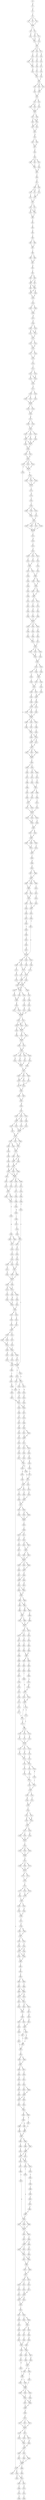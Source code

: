 strict digraph  {
	S0 -> S1 [ label = K ];
	S1 -> S2 [ label = K ];
	S2 -> S3 [ label = T ];
	S3 -> S4 [ label = S ];
	S3 -> S5 [ label = T ];
	S3 -> S6 [ label = V ];
	S4 -> S7 [ label = L ];
	S5 -> S7 [ label = L ];
	S6 -> S7 [ label = L ];
	S7 -> S8 [ label = I ];
	S7 -> S9 [ label = L ];
	S8 -> S10 [ label = K ];
	S9 -> S11 [ label = S ];
	S9 -> S12 [ label = R ];
	S10 -> S13 [ label = N ];
	S11 -> S14 [ label = R ];
	S12 -> S13 [ label = N ];
	S13 -> S15 [ label = C ];
	S14 -> S15 [ label = C ];
	S15 -> S16 [ label = D ];
	S15 -> S17 [ label = V ];
	S15 -> S18 [ label = F ];
	S16 -> S19 [ label = S ];
	S17 -> S20 [ label = D ];
	S18 -> S21 [ label = N ];
	S19 -> S22 [ label = K ];
	S19 -> S23 [ label = E ];
	S20 -> S24 [ label = R ];
	S21 -> S25 [ label = N ];
	S22 -> S26 [ label = S ];
	S23 -> S26 [ label = S ];
	S24 -> S27 [ label = G ];
	S25 -> S28 [ label = N ];
	S26 -> S29 [ label = Q ];
	S27 -> S30 [ label = K ];
	S28 -> S31 [ label = V ];
	S29 -> S32 [ label = K ];
	S30 -> S33 [ label = H ];
	S31 -> S32 [ label = K ];
	S32 -> S34 [ label = Y ];
	S33 -> S34 [ label = Y ];
	S34 -> S35 [ label = N ];
	S34 -> S36 [ label = R ];
	S34 -> S37 [ label = H ];
	S35 -> S38 [ label = C ];
	S36 -> S39 [ label = V ];
	S37 -> S39 [ label = V ];
	S38 -> S40 [ label = L ];
	S39 -> S40 [ label = L ];
	S40 -> S41 [ label = V ];
	S40 -> S42 [ label = T ];
	S41 -> S43 [ label = M ];
	S41 -> S44 [ label = G ];
	S42 -> S45 [ label = S ];
	S43 -> S46 [ label = V ];
	S44 -> S46 [ label = V ];
	S45 -> S46 [ label = V ];
	S46 -> S47 [ label = L ];
	S46 -> S48 [ label = V ];
	S47 -> S49 [ label = S ];
	S47 -> S50 [ label = H ];
	S48 -> S50 [ label = H ];
	S49 -> S51 [ label = P ];
	S50 -> S51 [ label = P ];
	S50 -> S52 [ label = L ];
	S51 -> S53 [ label = C ];
	S52 -> S53 [ label = C ];
	S53 -> S54 [ label = H ];
	S54 -> S55 [ label = V ];
	S54 -> S56 [ label = L ];
	S55 -> S57 [ label = K ];
	S56 -> S57 [ label = K ];
	S57 -> S58 [ label = E ];
	S58 -> S59 [ label = I ];
	S59 -> S60 [ label = N ];
	S59 -> S61 [ label = K ];
	S59 -> S62 [ label = Q ];
	S60 -> S63 [ label = I ];
	S61 -> S64 [ label = V ];
	S62 -> S63 [ label = I ];
	S63 -> S65 [ label = K ];
	S64 -> S65 [ label = K ];
	S65 -> S66 [ label = S ];
	S66 -> S67 [ label = G ];
	S67 -> S68 [ label = P ];
	S67 -> S69 [ label = F ];
	S68 -> S70 [ label = N ];
	S68 -> S71 [ label = M ];
	S69 -> S72 [ label = S ];
	S70 -> S73 [ label = S ];
	S71 -> S74 [ label = A ];
	S72 -> S74 [ label = A ];
	S73 -> S75 [ label = G ];
	S74 -> S75 [ label = G ];
	S75 -> S76 [ label = S ];
	S75 -> S77 [ label = A ];
	S76 -> S78 [ label = K ];
	S76 -> S79 [ label = M ];
	S77 -> S78 [ label = K ];
	S78 -> S80 [ label = V ];
	S79 -> S80 [ label = V ];
	S80 -> S81 [ label = P ];
	S81 -> S82 [ label = L ];
	S82 -> S83 [ label = A ];
	S83 -> S84 [ label = T ];
	S84 -> S85 [ label = V ];
	S84 -> S86 [ label = I ];
	S85 -> S87 [ label = V ];
	S86 -> S87 [ label = V ];
	S87 -> S88 [ label = V ];
	S88 -> S89 [ label = I ];
	S88 -> S90 [ label = T ];
	S89 -> S91 [ label = D ];
	S90 -> S91 [ label = D ];
	S91 -> S92 [ label = Q ];
	S92 -> S93 [ label = S ];
	S93 -> S94 [ label = E ];
	S93 -> S95 [ label = G ];
	S94 -> S96 [ label = I ];
	S95 -> S97 [ label = A ];
	S95 -> S96 [ label = I ];
	S96 -> S98 [ label = K ];
	S96 -> S99 [ label = E ];
	S97 -> S98 [ label = K ];
	S98 -> S100 [ label = K ];
	S98 -> S101 [ label = M ];
	S99 -> S101 [ label = M ];
	S100 -> S102 [ label = K ];
	S101 -> S102 [ label = K ];
	S102 -> S103 [ label = V ];
	S103 -> S104 [ label = F ];
	S103 -> S105 [ label = V ];
	S104 -> S106 [ label = L ];
	S105 -> S106 [ label = L ];
	S106 -> S107 [ label = W ];
	S107 -> S108 [ label = R ];
	S108 -> S109 [ label = T ];
	S108 -> S110 [ label = A ];
	S109 -> S111 [ label = A ];
	S109 -> S112 [ label = K ];
	S110 -> S111 [ label = A ];
	S111 -> S113 [ label = A ];
	S112 -> S113 [ label = A ];
	S113 -> S114 [ label = L ];
	S113 -> S115 [ label = F ];
	S114 -> S116 [ label = W ];
	S115 -> S116 [ label = W ];
	S116 -> S117 [ label = A ];
	S116 -> S118 [ label = S ];
	S117 -> S119 [ label = L ];
	S118 -> S119 [ label = L ];
	S119 -> S120 [ label = T ];
	S120 -> S121 [ label = V ];
	S121 -> S122 [ label = F ];
	S121 -> S123 [ label = Y ];
	S122 -> S124 [ label = L ];
	S122 -> S125 [ label = P ];
	S123 -> S125 [ label = P ];
	S124 -> S126 [ label = G ];
	S125 -> S126 [ label = G ];
	S126 -> S127 [ label = D ];
	S127 -> S128 [ label = I ];
	S127 -> S129 [ label = L ];
	S128 -> S130 [ label = I ];
	S128 -> S131 [ label = V ];
	S129 -> S132 [ label = L ];
	S130 -> S133 [ label = L ];
	S131 -> S133 [ label = L ];
	S132 -> S133 [ label = L ];
	S133 -> S134 [ label = L ];
	S133 -> S135 [ label = I ];
	S134 -> S136 [ label = T ];
	S135 -> S136 [ label = T ];
	S136 -> S137 [ label = D ];
	S137 -> S138 [ label = V ];
	S137 -> S139 [ label = L ];
	S138 -> S140 [ label = T ];
	S139 -> S140 [ label = T ];
	S140 -> S141 [ label = V ];
	S140 -> S142 [ label = L ];
	S140 -> S143 [ label = I ];
	S141 -> S144 [ label = Y ];
	S141 -> S145 [ label = S ];
	S142 -> S144 [ label = Y ];
	S143 -> S146 [ label = H ];
	S144 -> S147 [ label = E ];
	S144 -> S148 [ label = K ];
	S145 -> S147 [ label = E ];
	S146 -> S147 [ label = E ];
	S147 -> S149 [ label = D ];
	S148 -> S149 [ label = D ];
	S149 -> S150 [ label = H ];
	S149 -> S151 [ label = R ];
	S150 -> S152 [ label = W ];
	S151 -> S152 [ label = W ];
	S152 -> S153 [ label = R ];
	S152 -> S154 [ label = V ];
	S152 -> S155 [ label = Q ];
	S153 -> S156 [ label = S ];
	S153 -> S157 [ label = G ];
	S154 -> S157 [ label = G ];
	S155 -> S157 [ label = G ];
	S156 -> S158 [ label = E ];
	S157 -> S159 [ label = E ];
	S158 -> S160 [ label = A ];
	S158 -> S161 [ label = V ];
	S158 -> S162 [ label = T ];
	S159 -> S163 [ label = T ];
	S159 -> S164 [ label = L ];
	S159 -> S165 [ label = E ];
	S160 -> S166 [ label = E ];
	S160 -> S167 [ label = V ];
	S161 -> S168 [ label = Q ];
	S162 -> S169 [ label = L ];
	S163 -> S170 [ label = V ];
	S164 -> S170 [ label = V ];
	S165 -> S170 [ label = V ];
	S166 -> S171 [ label = S ];
	S167 -> S172 [ label = Y ];
	S168 -> S173 [ label = G ];
	S169 -> S172 [ label = Y ];
	S170 -> S174 [ label = L ];
	S171 -> S175 [ label = R ];
	S172 -> S176 [ label = S ];
	S172 -> S177 [ label = T ];
	S173 -> S176 [ label = S ];
	S174 -> S178 [ label = Q ];
	S175 -> S179 [ label = C ];
	S176 -> S180 [ label = Y ];
	S176 -> S181 [ label = T ];
	S177 -> S180 [ label = Y ];
	S178 -> S182 [ label = S ];
	S179 -> S183 [ label = R ];
	S180 -> S183 [ label = R ];
	S180 -> S184 [ label = K ];
	S181 -> S183 [ label = R ];
	S182 -> S185 [ label = T ];
	S183 -> S186 [ label = S ];
	S183 -> S187 [ label = G ];
	S183 -> S188 [ label = R ];
	S184 -> S188 [ label = R ];
	S185 -> S189 [ label = F ];
	S185 -> S190 [ label = Y ];
	S185 -> S191 [ label = A ];
	S186 -> S192 [ label = A ];
	S187 -> S193 [ label = Q ];
	S188 -> S194 [ label = G ];
	S188 -> S195 [ label = E ];
	S189 -> S196 [ label = T ];
	S190 -> S196 [ label = T ];
	S191 -> S197 [ label = A ];
	S192 -> S198 [ label = V ];
	S193 -> S199 [ label = K ];
	S194 -> S200 [ label = A ];
	S195 -> S199 [ label = K ];
	S196 -> S201 [ label = S ];
	S197 -> S201 [ label = S ];
	S198 -> S202 [ label = E ];
	S199 -> S203 [ label = Q ];
	S200 -> S204 [ label = V ];
	S201 -> S205 [ label = Q ];
	S201 -> S206 [ label = T ];
	S201 -> S207 [ label = R ];
	S201 -> S208 [ label = H ];
	S202 -> S209 [ label = L ];
	S203 -> S210 [ label = S ];
	S203 -> S211 [ label = Q ];
	S204 -> S212 [ label = K ];
	S205 -> S213 [ label = L ];
	S206 -> S213 [ label = L ];
	S207 -> S213 [ label = L ];
	S208 -> S213 [ label = L ];
	S209 -> S214 [ label = K ];
	S210 -> S214 [ label = K ];
	S211 -> S214 [ label = K ];
	S212 -> S214 [ label = K ];
	S213 -> S215 [ label = L ];
	S214 -> S216 [ label = A ];
	S214 -> S217 [ label = V ];
	S215 -> S218 [ label = N ];
	S216 -> S219 [ label = S ];
	S216 -> S220 [ label = V ];
	S217 -> S221 [ label = L ];
	S217 -> S220 [ label = V ];
	S218 -> S222 [ label = L ];
	S219 -> S223 [ label = L ];
	S220 -> S223 [ label = L ];
	S220 -> S224 [ label = V ];
	S221 -> S223 [ label = L ];
	S222 -> S225 [ label = G ];
	S223 -> S226 [ label = R ];
	S223 -> S227 [ label = T ];
	S224 -> S228 [ label = A ];
	S225 -> S229 [ label = S ];
	S225 -> S230 [ label = Q ];
	S225 -> S231 [ label = P ];
	S226 -> S232 [ label = V ];
	S227 -> S232 [ label = V ];
	S228 -> S232 [ label = V ];
	S229 -> S233 [ label = Y ];
	S230 -> S234 [ label = A ];
	S231 -> S235 [ label = C ];
	S232 -> S236 [ label = E ];
	S232 -> S237 [ label = K ];
	S233 -> S238 [ label = S ];
	S234 -> S238 [ label = S ];
	S235 -> S239 [ label = T ];
	S236 -> S240 [ label = Q ];
	S237 -> S240 [ label = Q ];
	S238 -> S241 [ label = S ];
	S238 -> S242 [ label = P ];
	S239 -> S243 [ label = T ];
	S240 -> S244 [ label = P ];
	S240 -> S245 [ label = A ];
	S240 -> S246 [ label = G ];
	S240 -> S247 [ label = V ];
	S241 -> S248 [ label = V ];
	S242 -> S249 [ label = S ];
	S243 -> S248 [ label = V ];
	S244 -> S250 [ label = R ];
	S245 -> S251 [ label = Q ];
	S246 -> S252 [ label = D ];
	S247 -> S253 [ label = K ];
	S248 -> S254 [ label = Q ];
	S248 -> S255 [ label = H ];
	S249 -> S256 [ label = L ];
	S250 -> S257 [ label = G ];
	S251 -> S257 [ label = G ];
	S252 -> S258 [ label = D ];
	S253 -> S257 [ label = G ];
	S254 -> S259 [ label = P ];
	S255 -> S259 [ label = P ];
	S256 -> S260 [ label = Q ];
	S257 -> S261 [ label = Q ];
	S258 -> S261 [ label = Q ];
	S259 -> S262 [ label = E ];
	S259 -> S263 [ label = Q ];
	S260 -> S264 [ label = P ];
	S261 -> S265 [ label = R ];
	S261 -> S266 [ label = H ];
	S261 -> S267 [ label = Q ];
	S262 -> S268 [ label = E ];
	S263 -> S268 [ label = E ];
	S264 -> S269 [ label = T ];
	S265 -> S270 [ label = G ];
	S266 -> S271 [ label = Y ];
	S267 -> S270 [ label = G ];
	S267 -> S272 [ label = A ];
	S268 -> S273 [ label = Y ];
	S268 -> S274 [ label = C ];
	S269 -> S276 [ label = V ];
	S270 -> S277 [ label = V ];
	S271 -> S277 [ label = V ];
	S272 -> S278 [ label = T ];
	S273 -> S279 [ label = S ];
	S274 -> S280 [ label = F ];
	S276 -> S281 [ label = P ];
	S277 -> S282 [ label = L ];
	S278 -> S282 [ label = L ];
	S279 -> S283 [ label = S ];
	S280 -> S284 [ label = N ];
	S281 -> S285 [ label = E ];
	S282 -> S286 [ label = V ];
	S282 -> S287 [ label = I ];
	S283 -> S288 [ label = I ];
	S284 -> S289 [ label = L ];
	S285 -> S290 [ label = S ];
	S286 -> S291 [ label = L ];
	S287 -> S291 [ label = L ];
	S288 -> S292 [ label = V ];
	S289 -> S292 [ label = V ];
	S290 -> S292 [ label = V ];
	S291 -> S293 [ label = W ];
	S292 -> S294 [ label = S ];
	S292 -> S295 [ label = E ];
	S292 -> S296 [ label = D ];
	S293 -> S297 [ label = G ];
	S294 -> S298 [ label = D ];
	S295 -> S299 [ label = G ];
	S296 -> S300 [ label = V ];
	S297 -> S301 [ label = A ];
	S297 -> S302 [ label = C ];
	S297 -> S303 [ label = S ];
	S298 -> S304 [ label = V ];
	S299 -> S305 [ label = G ];
	S300 -> S306 [ label = A ];
	S301 -> S307 [ label = A ];
	S301 -> S308 [ label = K ];
	S302 -> S309 [ label = G ];
	S303 -> S307 [ label = A ];
	S304 -> S310 [ label = V ];
	S305 -> S311 [ label = I ];
	S306 -> S310 [ label = V ];
	S307 -> S312 [ label = L ];
	S307 -> S313 [ label = I ];
	S308 -> S314 [ label = T ];
	S309 -> S315 [ label = A ];
	S310 -> S316 [ label = L ];
	S311 -> S316 [ label = L ];
	S312 -> S317 [ label = H ];
	S313 -> S318 [ label = A ];
	S314 -> S318 [ label = A ];
	S315 -> S318 [ label = A ];
	S316 -> S319 [ label = Q ];
	S316 -> S320 [ label = E ];
	S316 -> S321 [ label = L ];
	S317 -> S322 [ label = W ];
	S318 -> S322 [ label = W ];
	S319 -> S323 [ label = D ];
	S320 -> S324 [ label = E ];
	S321 -> S323 [ label = D ];
	S322 -> S325 [ label = L ];
	S322 -> S326 [ label = Y ];
	S322 -> S327 [ label = H ];
	S323 -> S328 [ label = L ];
	S324 -> S328 [ label = L ];
	S325 -> S329 [ label = S ];
	S325 -> S330 [ label = Q ];
	S326 -> S331 [ label = P ];
	S327 -> S331 [ label = P ];
	S328 -> S332 [ label = L ];
	S328 -> S333 [ label = H ];
	S329 -> S334 [ label = R ];
	S330 -> S335 [ label = Q ];
	S331 -> S335 [ label = Q ];
	S332 -> S336 [ label = A ];
	S332 -> S337 [ label = L ];
	S333 -> S338 [ label = S ];
	S334 -> S339 [ label = F ];
	S335 -> S340 [ label = L ];
	S335 -> S341 [ label = I ];
	S336 -> S342 [ label = H ];
	S337 -> S343 [ label = F ];
	S338 -> S342 [ label = H ];
	S339 -> S344 [ label = T ];
	S340 -> S345 [ label = Q ];
	S341 -> S346 [ label = N ];
	S341 -> S345 [ label = Q ];
	S342 -> S347 [ label = V ];
	S342 -> S348 [ label = L ];
	S343 -> S349 [ label = I ];
	S344 -> S350 [ label = Q ];
	S345 -> S351 [ label = R ];
	S346 -> S351 [ label = R ];
	S347 -> S352 [ label = S ];
	S348 -> S353 [ label = R ];
	S349 -> S352 [ label = S ];
	S350 -> S354 [ label = N ];
	S351 -> S355 [ label = K ];
	S351 -> S354 [ label = N ];
	S351 -> S356 [ label = R ];
	S352 -> S357 [ label = S ];
	S352 -> S358 [ label = H ];
	S353 -> S359 [ label = E ];
	S354 -> S360 [ label = K ];
	S354 -> S361 [ label = R ];
	S355 -> S360 [ label = K ];
	S356 -> S360 [ label = K ];
	S357 -> S362 [ label = K ];
	S358 -> S363 [ label = E ];
	S359 -> S362 [ label = K ];
	S360 -> S364 [ label = A ];
	S360 -> S365 [ label = D ];
	S360 -> S366 [ label = S ];
	S361 -> S367 [ label = G ];
	S362 -> S368 [ label = H ];
	S363 -> S369 [ label = R ];
	S364 -> S370 [ label = V ];
	S365 -> S371 [ label = F ];
	S366 -> S372 [ label = K ];
	S367 -> S373 [ label = A ];
	S368 -> S374 [ label = S ];
	S368 -> S375 [ label = P ];
	S369 -> S374 [ label = S ];
	S370 -> S376 [ label = V ];
	S371 -> S377 [ label = L ];
	S372 -> S378 [ label = Y ];
	S373 -> S376 [ label = V ];
	S374 -> S379 [ label = Y ];
	S374 -> S380 [ label = D ];
	S375 -> S381 [ label = S ];
	S376 -> S382 [ label = W ];
	S376 -> S383 [ label = L ];
	S377 -> S384 [ label = Y ];
	S378 -> S385 [ label = N ];
	S379 -> S386 [ label = L ];
	S380 -> S386 [ label = L ];
	S381 -> S386 [ label = L ];
	S382 -> S387 [ label = D ];
	S383 -> S387 [ label = D ];
	S384 -> S388 [ label = I ];
	S385 -> S389 [ label = S ];
	S386 -> S390 [ label = R ];
	S386 -> S391 [ label = L ];
	S386 -> S392 [ label = T ];
	S387 -> S393 [ label = F ];
	S388 -> S394 [ label = G ];
	S389 -> S395 [ label = F ];
	S390 -> S396 [ label = D ];
	S391 -> S397 [ label = F ];
	S392 -> S398 [ label = T ];
	S393 -> S399 [ label = R ];
	S394 -> S400 [ label = H ];
	S395 -> S401 [ label = F ];
	S396 -> S402 [ label = L ];
	S397 -> S402 [ label = L ];
	S398 -> S403 [ label = I ];
	S399 -> S404 [ label = N ];
	S399 -> S405 [ label = V ];
	S400 -> S406 [ label = L ];
	S401 -> S407 [ label = P ];
	S401 -> S408 [ label = L ];
	S402 -> S409 [ label = R ];
	S402 -> S410 [ label = P ];
	S403 -> S410 [ label = P ];
	S404 -> S411 [ label = L ];
	S405 -> S411 [ label = L ];
	S406 -> S412 [ label = F ];
	S407 -> S413 [ label = R ];
	S408 -> S414 [ label = D ];
	S408 -> S415 [ label = F ];
	S409 -> S416 [ label = L ];
	S410 -> S416 [ label = L ];
	S410 -> S417 [ label = P ];
	S411 -> S418 [ label = L ];
	S412 -> S419 [ label = Y ];
	S413 -> S420 [ label = I ];
	S414 -> S421 [ label = P ];
	S415 -> S421 [ label = P ];
	S415 -> S422 [ label = A ];
	S416 -> S423 [ label = R ];
	S417 -> S423 [ label = R ];
	S418 -> S424 [ label = V ];
	S419 -> S425 [ label = V ];
	S420 -> S426 [ label = K ];
	S421 -> S427 [ label = R ];
	S421 -> S428 [ label = S ];
	S422 -> S429 [ label = I ];
	S423 -> S430 [ label = P ];
	S423 -> S431 [ label = V ];
	S423 -> S432 [ label = H ];
	S424 -> S433 [ label = R ];
	S425 -> S401 [ label = F ];
	S426 -> S434 [ label = N ];
	S427 -> S435 [ label = H ];
	S428 -> S436 [ label = D ];
	S429 -> S437 [ label = L ];
	S430 -> S438 [ label = P ];
	S431 -> S438 [ label = P ];
	S432 -> S438 [ label = P ];
	S433 -> S439 [ label = D ];
	S433 -> S440 [ label = S ];
	S434 -> S441 [ label = N ];
	S435 -> S442 [ label = P ];
	S436 -> S443 [ label = K ];
	S437 -> S444 [ label = D ];
	S437 -> S445 [ label = G ];
	S438 -> S446 [ label = Q ];
	S439 -> S447 [ label = G ];
	S440 -> S441 [ label = N ];
	S441 -> S448 [ label = A ];
	S441 -> S449 [ label = T ];
	S442 -> S450 [ label = K ];
	S443 -> S451 [ label = R ];
	S444 -> S452 [ label = L ];
	S444 -> S453 [ label = F ];
	S446 -> S454 [ label = E ];
	S446 -> S455 [ label = S ];
	S447 -> S456 [ label = P ];
	S448 -> S457 [ label = T ];
	S449 -> S457 [ label = T ];
	S450 -> S458 [ label = A ];
	S451 -> S459 [ label = I ];
	S451 -> S458 [ label = A ];
	S452 -> S460 [ label = R ];
	S452 -> S461 [ label = C ];
	S454 -> S462 [ label = V ];
	S455 -> S463 [ label = P ];
	S455 -> S464 [ label = L ];
	S456 -> S457 [ label = T ];
	S457 -> S465 [ label = S ];
	S457 -> S466 [ label = L ];
	S458 -> S467 [ label = L ];
	S459 -> S468 [ label = I ];
	S460 -> S469 [ label = C ];
	S461 -> S470 [ label = P ];
	S462 -> S471 [ label = S ];
	S463 -> S472 [ label = R ];
	S464 -> S473 [ label = G ];
	S465 -> S474 [ label = D ];
	S465 -> S475 [ label = G ];
	S466 -> S475 [ label = G ];
	S467 -> S476 [ label = E ];
	S468 -> S477 [ label = T ];
	S469 -> S478 [ label = S ];
	S470 -> S479 [ label = L ];
	S471 -> S480 [ label = S ];
	S472 -> S481 [ label = T ];
	S473 -> S482 [ label = G ];
	S474 -> S483 [ label = L ];
	S475 -> S484 [ label = N ];
	S475 -> S485 [ label = A ];
	S476 -> S486 [ label = F ];
	S477 -> S487 [ label = E ];
	S478 -> S488 [ label = S ];
	S479 -> S489 [ label = L ];
	S480 -> S490 [ label = V ];
	S481 -> S491 [ label = I ];
	S482 -> S491 [ label = I ];
	S483 -> S492 [ label = P ];
	S484 -> S493 [ label = L ];
	S485 -> S494 [ label = M ];
	S486 -> S495 [ label = H ];
	S487 -> S496 [ label = R ];
	S490 -> S497 [ label = E ];
	S491 -> S498 [ label = L ];
	S491 -> S499 [ label = Q ];
	S492 -> S500 [ label = E ];
	S493 -> S501 [ label = L ];
	S494 -> S500 [ label = E ];
	S495 -> S502 [ label = L ];
	S495 -> S503 [ label = R ];
	S496 -> S504 [ label = A ];
	S497 -> S505 [ label = F ];
	S498 -> S506 [ label = Y ];
	S499 -> S507 [ label = H ];
	S500 -> S508 [ label = L ];
	S501 -> S508 [ label = L ];
	S502 -> S509 [ label = Q ];
	S503 -> S509 [ label = Q ];
	S504 -> S510 [ label = R ];
	S505 -> S511 [ label = V ];
	S506 -> S512 [ label = T ];
	S507 -> S511 [ label = V ];
	S508 -> S513 [ label = H ];
	S508 -> S514 [ label = F ];
	S509 -> S515 [ label = A ];
	S510 -> S516 [ label = V ];
	S511 -> S517 [ label = A ];
	S511 -> S518 [ label = R ];
	S512 -> S519 [ label = C ];
	S513 -> S520 [ label = S ];
	S514 -> S521 [ label = F ];
	S515 -> S522 [ label = P ];
	S515 -> S523 [ label = H ];
	S516 -> S524 [ label = Q ];
	S517 -> S525 [ label = L ];
	S518 -> S525 [ label = L ];
	S519 -> S525 [ label = L ];
	S520 -> S526 [ label = T ];
	S521 -> S527 [ label = Q ];
	S522 -> S528 [ label = V ];
	S523 -> S529 [ label = P ];
	S524 -> S530 [ label = E ];
	S525 -> S531 [ label = E ];
	S525 -> S532 [ label = S ];
	S525 -> S533 [ label = D ];
	S526 -> S534 [ label = P ];
	S527 -> S534 [ label = P ];
	S528 -> S535 [ label = Q ];
	S529 -> S536 [ label = G ];
	S530 -> S537 [ label = S ];
	S531 -> S538 [ label = Q ];
	S532 -> S539 [ label = A ];
	S533 -> S538 [ label = Q ];
	S534 -> S540 [ label = W ];
	S534 -> S541 [ label = F ];
	S535 -> S542 [ label = S ];
	S536 -> S543 [ label = Q ];
	S537 -> S542 [ label = S ];
	S538 -> S544 [ label = L ];
	S539 -> S544 [ label = L ];
	S540 -> S545 [ label = S ];
	S540 -> S546 [ label = G ];
	S541 -> S547 [ label = I ];
	S542 -> S548 [ label = G ];
	S542 -> S549 [ label = P ];
	S543 -> S550 [ label = A ];
	S544 -> S551 [ label = Q ];
	S544 -> S552 [ label = R ];
	S545 -> S553 [ label = S ];
	S546 -> S553 [ label = S ];
	S547 -> S554 [ label = A ];
	S548 -> S555 [ label = A ];
	S549 -> S556 [ label = E ];
	S550 -> S557 [ label = L ];
	S551 -> S558 [ label = P ];
	S552 -> S558 [ label = P ];
	S553 -> S559 [ label = V ];
	S553 -> S560 [ label = C ];
	S554 -> S560 [ label = C ];
	S555 -> S561 [ label = S ];
	S555 -> S562 [ label = I ];
	S556 -> S563 [ label = F ];
	S557 -> S555 [ label = A ];
	S558 -> S564 [ label = G ];
	S558 -> S565 [ label = D ];
	S558 -> S566 [ label = N ];
	S559 -> S567 [ label = Q ];
	S560 -> S568 [ label = L ];
	S560 -> S569 [ label = E ];
	S561 -> S570 [ label = V ];
	S562 -> S571 [ label = R ];
	S562 -> S572 [ label = L ];
	S563 -> S562 [ label = I ];
	S564 -> S573 [ label = V ];
	S565 -> S574 [ label = T ];
	S566 -> S573 [ label = V ];
	S567 -> S575 [ label = A ];
	S568 -> S576 [ label = C ];
	S569 -> S577 [ label = P ];
	S570 -> S578 [ label = E ];
	S571 -> S579 [ label = Y ];
	S572 -> S580 [ label = K ];
	S573 -> S581 [ label = L ];
	S574 -> S581 [ label = L ];
	S575 -> S408 [ label = L ];
	S576 -> S582 [ label = V ];
	S577 -> S408 [ label = L ];
	S578 -> S583 [ label = L ];
	S579 -> S584 [ label = V ];
	S580 -> S583 [ label = L ];
	S581 -> S585 [ label = V ];
	S582 -> S586 [ label = L ];
	S583 -> S587 [ label = D ];
	S584 -> S587 [ label = D ];
	S585 -> S588 [ label = H ];
	S586 -> S589 [ label = S ];
	S587 -> S590 [ label = L ];
	S587 -> S591 [ label = H ];
	S588 -> S592 [ label = A ];
	S589 -> S593 [ label = K ];
	S590 -> S594 [ label = D ];
	S590 -> S595 [ label = H ];
	S591 -> S596 [ label = Y ];
	S592 -> S597 [ label = L ];
	S592 -> S598 [ label = F ];
	S593 -> S599 [ label = D ];
	S594 -> S600 [ label = T ];
	S595 -> S600 [ label = T ];
	S596 -> S600 [ label = T ];
	S597 -> S601 [ label = L ];
	S598 -> S601 [ label = L ];
	S599 -> S602 [ label = K ];
	S600 -> S603 [ label = L ];
	S601 -> S604 [ label = R ];
	S601 -> S605 [ label = Q ];
	S601 -> S606 [ label = K ];
	S602 -> S607 [ label = I ];
	S603 -> S608 [ label = L ];
	S604 -> S609 [ label = V ];
	S605 -> S609 [ label = V ];
	S606 -> S610 [ label = I ];
	S607 -> S451 [ label = R ];
	S608 -> S611 [ label = S ];
	S608 -> S612 [ label = E ];
	S609 -> S613 [ label = V ];
	S609 -> S614 [ label = T ];
	S610 -> S615 [ label = I ];
	S611 -> S616 [ label = Q ];
	S612 -> S617 [ label = F ];
	S613 -> S618 [ label = D ];
	S614 -> S618 [ label = D ];
	S615 -> S619 [ label = S ];
	S616 -> S620 [ label = Q ];
	S616 -> S621 [ label = K ];
	S617 -> S622 [ label = I ];
	S618 -> S623 [ label = V ];
	S618 -> S624 [ label = T ];
	S619 -> S625 [ label = I ];
	S620 -> S626 [ label = Y ];
	S621 -> S626 [ label = Y ];
	S622 -> S627 [ label = K ];
	S623 -> S628 [ label = T ];
	S624 -> S629 [ label = S ];
	S625 -> S628 [ label = T ];
	S626 -> S630 [ label = S ];
	S626 -> S631 [ label = T ];
	S627 -> S632 [ label = L ];
	S628 -> S633 [ label = V ];
	S629 -> S634 [ label = L ];
	S630 -> S635 [ label = G ];
	S631 -> S635 [ label = G ];
	S632 -> S635 [ label = G ];
	S633 -> S636 [ label = L ];
	S634 -> S637 [ label = I ];
	S635 -> S638 [ label = A ];
	S635 -> S639 [ label = V ];
	S635 -> S640 [ label = D ];
	S636 -> S641 [ label = T ];
	S637 -> S642 [ label = R ];
	S638 -> S643 [ label = V ];
	S639 -> S644 [ label = I ];
	S640 -> S643 [ label = V ];
	S641 -> S158 [ label = E ];
	S642 -> S645 [ label = V ];
	S643 -> S646 [ label = E ];
	S644 -> S647 [ label = L ];
	S645 -> S648 [ label = C ];
	S646 -> S649 [ label = L ];
	S646 -> S650 [ label = V ];
	S647 -> S650 [ label = V ];
	S648 -> S651 [ label = T ];
	S649 -> S652 [ label = R ];
	S650 -> S653 [ label = K ];
	S651 -> S654 [ label = S ];
	S652 -> S655 [ label = V ];
	S653 -> S655 [ label = V ];
	S653 -> S656 [ label = C ];
	S654 -> S657 [ label = A ];
	S655 -> S658 [ label = Q ];
	S656 -> S658 [ label = Q ];
	S657 -> S158 [ label = E ];
	S658 -> S659 [ label = V ];
	S658 -> S660 [ label = I ];
	S659 -> S661 [ label = L ];
	S660 -> S661 [ label = L ];
	S660 -> S662 [ label = A ];
	S661 -> S663 [ label = A ];
	S661 -> S664 [ label = E ];
	S662 -> S665 [ label = G ];
	S663 -> S666 [ label = F ];
	S664 -> S667 [ label = L ];
	S665 -> S667 [ label = L ];
	S666 -> S668 [ label = H ];
	S667 -> S669 [ label = V ];
	S667 -> S670 [ label = Q ];
	S668 -> S671 [ label = F ];
	S669 -> S671 [ label = F ];
	S670 -> S671 [ label = F ];
	S671 -> S672 [ label = Q ];
	S671 -> S673 [ label = H ];
	S672 -> S674 [ label = H ];
	S672 -> S675 [ label = C ];
	S673 -> S676 [ label = A ];
	S674 -> S677 [ label = R ];
	S675 -> S678 [ label = G ];
	S676 -> S679 [ label = T ];
	S677 -> S680 [ label = Q ];
	S678 -> S681 [ label = S ];
	S679 -> S682 [ label = T ];
	S680 -> S683 [ label = P ];
	S681 -> S684 [ label = S ];
	S682 -> S685 [ label = A ];
	S683 -> S686 [ label = S ];
	S684 -> S687 [ label = Q ];
	S685 -> S687 [ label = Q ];
	S686 -> S688 [ label = L ];
	S687 -> S689 [ label = Q ];
	S687 -> S690 [ label = N ];
	S688 -> S691 [ label = N ];
	S689 -> S692 [ label = I ];
	S690 -> S693 [ label = V ];
	S691 -> S694 [ label = A ];
	S692 -> S695 [ label = V ];
	S693 -> S696 [ label = S ];
	S694 -> S697 [ label = P ];
	S695 -> S698 [ label = I ];
	S696 -> S699 [ label = L ];
	S697 -> S700 [ label = P ];
	S698 -> S701 [ label = N ];
	S699 -> S702 [ label = Q ];
	S700 -> S703 [ label = A ];
	S701 -> S704 [ label = A ];
	S701 -> S705 [ label = G ];
	S702 -> S706 [ label = M ];
	S703 -> S707 [ label = P ];
	S704 -> S708 [ label = H ];
	S705 -> S708 [ label = H ];
	S706 -> S701 [ label = N ];
	S707 -> S709 [ label = L ];
	S708 -> S710 [ label = S ];
	S708 -> S711 [ label = T ];
	S709 -> S712 [ label = D ];
	S710 -> S713 [ label = S ];
	S711 -> S714 [ label = P ];
	S712 -> S715 [ label = S ];
	S713 -> S716 [ label = L ];
	S714 -> S716 [ label = L ];
	S715 -> S717 [ label = A ];
	S716 -> S718 [ label = D ];
	S716 -> S719 [ label = K ];
	S716 -> S720 [ label = Q ];
	S717 -> S711 [ label = T ];
	S718 -> S721 [ label = G ];
	S719 -> S722 [ label = S ];
	S720 -> S723 [ label = R ];
	S721 -> S724 [ label = I ];
	S722 -> S724 [ label = I ];
	S723 -> S724 [ label = I ];
	S724 -> S725 [ label = V ];
	S724 -> S726 [ label = F ];
	S724 -> S727 [ label = L ];
	S725 -> S728 [ label = A ];
	S726 -> S729 [ label = S ];
	S727 -> S730 [ label = N ];
	S728 -> S731 [ label = A ];
	S729 -> S732 [ label = S ];
	S730 -> S731 [ label = A ];
	S731 -> S733 [ label = L ];
	S731 -> S734 [ label = I ];
	S732 -> S733 [ label = L ];
	S733 -> S735 [ label = T ];
	S733 -> S736 [ label = P ];
	S734 -> S737 [ label = S ];
	S735 -> S738 [ label = G ];
	S736 -> S739 [ label = N ];
	S737 -> S740 [ label = E ];
	S738 -> S741 [ label = D ];
	S739 -> S742 [ label = I ];
	S740 -> S741 [ label = D ];
	S741 -> S743 [ label = V ];
	S741 -> S742 [ label = I ];
	S742 -> S744 [ label = T ];
	S743 -> S744 [ label = T ];
	S744 -> S745 [ label = Y ];
	S744 -> S746 [ label = F ];
	S745 -> S747 [ label = T ];
	S746 -> S748 [ label = M ];
	S747 -> S749 [ label = G ];
	S748 -> S749 [ label = G ];
	S749 -> S750 [ label = C ];
	S750 -> S751 [ label = G ];
	S750 -> S752 [ label = A ];
	S751 -> S753 [ label = R ];
	S752 -> S754 [ label = K ];
	S752 -> S753 [ label = R ];
	S753 -> S755 [ label = C ];
	S754 -> S755 [ label = C ];
	S755 -> S756 [ label = A ];
	S755 -> S757 [ label = G ];
	S756 -> S758 [ label = A ];
	S757 -> S759 [ label = L ];
	S757 -> S760 [ label = S ];
	S758 -> S761 [ label = E ];
	S759 -> S761 [ label = E ];
	S760 -> S761 [ label = E ];
	S761 -> S762 [ label = L ];
	S762 -> S763 [ label = D ];
	S762 -> S764 [ label = E ];
	S762 -> S765 [ label = G ];
	S763 -> S766 [ label = T ];
	S764 -> S766 [ label = T ];
	S765 -> S766 [ label = T ];
	S766 -> S767 [ label = D ];
	S767 -> S768 [ label = A ];
	S767 -> S769 [ label = E ];
	S767 -> S770 [ label = R ];
	S768 -> S771 [ label = N ];
	S769 -> S771 [ label = N ];
	S770 -> S771 [ label = N ];
	S771 -> S772 [ label = G ];
	S771 -> S773 [ label = K ];
	S772 -> S774 [ label = I ];
	S773 -> S774 [ label = I ];
	S774 -> S775 [ label = Y ];
	S775 -> S776 [ label = L ];
	S775 -> S777 [ label = K ];
	S775 -> S778 [ label = S ];
	S776 -> S779 [ label = P ];
	S777 -> S780 [ label = Q ];
	S778 -> S779 [ label = P ];
	S779 -> S781 [ label = C ];
	S780 -> S781 [ label = C ];
	S781 -> S782 [ label = Y ];
	S781 -> S783 [ label = F ];
	S782 -> S784 [ label = P ];
	S783 -> S785 [ label = S ];
	S784 -> S786 [ label = C ];
	S785 -> S786 [ label = C ];
	S786 -> S787 [ label = L ];
	S787 -> S788 [ label = P ];
	S788 -> S789 [ label = H ];
	S788 -> S790 [ label = C ];
	S789 -> S791 [ label = T ];
	S790 -> S791 [ label = T ];
	S791 -> S792 [ label = A ];
	S791 -> S793 [ label = T ];
	S792 -> S794 [ label = V ];
	S793 -> S795 [ label = K ];
	S794 -> S796 [ label = R ];
	S794 -> S797 [ label = K ];
	S795 -> S797 [ label = K ];
	S796 -> S798 [ label = R ];
	S797 -> S799 [ label = I ];
	S797 -> S798 [ label = R ];
	S798 -> S800 [ label = Y ];
	S799 -> S800 [ label = Y ];
	S800 -> S801 [ label = Y ];
	S801 -> S802 [ label = R ];
	S802 -> S803 [ label = P ];
	S803 -> S804 [ label = G ];
	S803 -> S805 [ label = A ];
	S804 -> S806 [ label = V ];
	S805 -> S807 [ label = L ];
	S806 -> S808 [ label = L ];
	S807 -> S809 [ label = M ];
	S807 -> S808 [ label = L ];
	S808 -> S810 [ label = R ];
	S808 -> S811 [ label = T ];
	S809 -> S811 [ label = T ];
	S810 -> S812 [ label = V ];
	S811 -> S813 [ label = I ];
	S811 -> S812 [ label = V ];
	S812 -> S814 [ label = C ];
	S812 -> S815 [ label = K ];
	S813 -> S816 [ label = A ];
	S814 -> S817 [ label = G ];
	S815 -> S818 [ label = D ];
	S816 -> S818 [ label = D ];
	S817 -> S819 [ label = Q ];
	S818 -> S820 [ label = G ];
	S819 -> S821 [ label = G ];
	S820 -> S822 [ label = L ];
	S820 -> S823 [ label = D ];
	S821 -> S824 [ label = S ];
	S822 -> S824 [ label = S ];
	S823 -> S825 [ label = C ];
	S824 -> S826 [ label = S ];
	S824 -> S827 [ label = K ];
	S825 -> S828 [ label = E ];
	S826 -> S829 [ label = Q ];
	S827 -> S830 [ label = V ];
	S828 -> S831 [ label = L ];
	S829 -> S830 [ label = V ];
	S830 -> S832 [ label = C ];
	S831 -> S832 [ label = C ];
	S832 -> S833 [ label = V ];
	S833 -> S834 [ label = Q ];
	S833 -> S835 [ label = H ];
	S834 -> S836 [ label = V ];
	S835 -> S836 [ label = V ];
	S836 -> S837 [ label = P ];
	S836 -> S838 [ label = G ];
	S837 -> S839 [ label = P ];
	S838 -> S840 [ label = S ];
	S839 -> S841 [ label = V ];
	S840 -> S842 [ label = K ];
	S841 -> S843 [ label = L ];
	S842 -> S844 [ label = V ];
	S843 -> S845 [ label = L ];
	S843 -> S846 [ label = V ];
	S844 -> S847 [ label = M ];
	S845 -> S848 [ label = Q ];
	S846 -> S848 [ label = Q ];
	S847 -> S849 [ label = E ];
	S848 -> S850 [ label = Q ];
	S848 -> S851 [ label = K ];
	S849 -> S851 [ label = K ];
	S850 -> S852 [ label = V ];
	S851 -> S853 [ label = I ];
	S852 -> S854 [ label = L ];
	S853 -> S854 [ label = L ];
	S854 -> S855 [ label = E ];
	S854 -> S856 [ label = L ];
	S855 -> S857 [ label = A ];
	S856 -> S858 [ label = N ];
	S857 -> S859 [ label = P ];
	S858 -> S860 [ label = I ];
	S858 -> S861 [ label = M ];
	S859 -> S862 [ label = P ];
	S860 -> S863 [ label = S ];
	S861 -> S859 [ label = P ];
	S862 -> S864 [ label = D ];
	S862 -> S865 [ label = E ];
	S863 -> S862 [ label = P ];
	S864 -> S866 [ label = Q ];
	S864 -> S867 [ label = W ];
	S865 -> S868 [ label = L ];
	S866 -> S869 [ label = L ];
	S867 -> S869 [ label = L ];
	S868 -> S870 [ label = P ];
	S869 -> S871 [ label = H ];
	S869 -> S872 [ label = S ];
	S870 -> S872 [ label = S ];
	S871 -> S873 [ label = R ];
	S872 -> S873 [ label = R ];
	S872 -> S874 [ label = K ];
	S873 -> S875 [ label = S ];
	S873 -> S876 [ label = V ];
	S874 -> S877 [ label = I ];
	S875 -> S878 [ label = T ];
	S876 -> S879 [ label = I ];
	S877 -> S880 [ label = V ];
	S878 -> S881 [ label = G ];
	S879 -> S882 [ label = A ];
	S880 -> S883 [ label = G ];
	S881 -> S884 [ label = E ];
	S882 -> S885 [ label = P ];
	S883 -> S885 [ label = P ];
	S884 -> S886 [ label = V ];
	S885 -> S887 [ label = G ];
	S885 -> S888 [ label = P ];
	S885 -> S889 [ label = S ];
	S886 -> S890 [ label = C ];
	S887 -> S891 [ label = S ];
	S888 -> S891 [ label = S ];
	S889 -> S891 [ label = S ];
	S890 -> S892 [ label = S ];
	S891 -> S893 [ label = E ];
	S891 -> S894 [ label = D ];
	S892 -> S895 [ label = P ];
	S893 -> S896 [ label = V ];
	S894 -> S897 [ label = R ];
	S895 -> S898 [ label = A ];
	S896 -> S899 [ label = K ];
	S896 -> S900 [ label = T ];
	S897 -> S900 [ label = T ];
	S898 -> S882 [ label = A ];
	S899 -> S901 [ label = Q ];
	S900 -> S902 [ label = Y ];
	S900 -> S903 [ label = F ];
	S901 -> S904 [ label = V ];
	S902 -> S905 [ label = G ];
	S903 -> S905 [ label = G ];
	S904 -> S906 [ label = Q ];
	S905 -> S907 [ label = L ];
	S905 -> S906 [ label = Q ];
	S906 -> S908 [ label = V ];
	S907 -> S908 [ label = V ];
	S908 -> S909 [ label = A ];
	S908 -> S910 [ label = V ];
	S909 -> S911 [ label = A ];
	S910 -> S911 [ label = A ];
	S911 -> S912 [ label = R ];
	S911 -> S913 [ label = D ];
	S912 -> S914 [ label = K ];
	S913 -> S915 [ label = V ];
	S913 -> S916 [ label = T ];
	S914 -> S917 [ label = I ];
	S915 -> S918 [ label = L ];
	S916 -> S919 [ label = C ];
	S917 -> S920 [ label = H ];
	S918 -> S920 [ label = H ];
	S919 -> S921 [ label = Y ];
	S920 -> S922 [ label = A ];
	S920 -> S923 [ label = S ];
	S921 -> S923 [ label = S ];
	S922 -> S924 [ label = L ];
	S923 -> S924 [ label = L ];
	S924 -> S925 [ label = L ];
	S925 -> S926 [ label = S ];
	S925 -> S927 [ label = A ];
	S926 -> S928 [ label = L ];
	S926 -> S929 [ label = N ];
	S927 -> S930 [ label = A ];
	S928 -> S931 [ label = P ];
	S929 -> S931 [ label = P ];
	S930 -> S932 [ label = C ];
	S931 -> S933 [ label = R ];
	S931 -> S934 [ label = S ];
	S932 -> S935 [ label = G ];
	S933 -> S936 [ label = K ];
	S934 -> S937 [ label = N ];
	S935 -> S938 [ label = A ];
	S936 -> S939 [ label = E ];
	S937 -> S940 [ label = Y ];
	S938 -> S941 [ label = P ];
	S939 -> S942 [ label = V ];
	S940 -> S943 [ label = C ];
	S941 -> S943 [ label = C ];
	S942 -> S944 [ label = V ];
	S943 -> S944 [ label = V ];
	S943 -> S945 [ label = L ];
	S944 -> S946 [ label = V ];
	S944 -> S947 [ label = L ];
	S945 -> S948 [ label = T ];
	S946 -> S949 [ label = T ];
	S947 -> S950 [ label = K ];
	S948 -> S951 [ label = L ];
	S949 -> S952 [ label = V ];
	S950 -> S952 [ label = V ];
	S951 -> S953 [ label = R ];
	S952 -> S954 [ label = R ];
	S952 -> S955 [ label = Q ];
	S953 -> S956 [ label = S ];
	S954 -> S957 [ label = S ];
	S955 -> S956 [ label = S ];
	S956 -> S958 [ label = L ];
	S956 -> S959 [ label = H ];
	S957 -> S960 [ label = F ];
	S958 -> S960 [ label = F ];
	S959 -> S960 [ label = F ];
	S960 -> S961 [ label = L ];
	S960 -> S962 [ label = V ];
	S960 -> S963 [ label = Q ];
	S961 -> S964 [ label = C ];
	S962 -> S965 [ label = L ];
	S963 -> S965 [ label = L ];
	S964 -> S966 [ label = D ];
	S965 -> S967 [ label = E ];
	S965 -> S966 [ label = D ];
	S966 -> S968 [ label = E ];
	S967 -> S968 [ label = E ];
	S968 -> S969 [ label = N ];
	S969 -> S970 [ label = S ];
	S970 -> S971 [ label = L ];
	S970 -> S972 [ label = Y ];
	S970 -> S973 [ label = I ];
	S971 -> S974 [ label = P ];
	S972 -> S974 [ label = P ];
	S973 -> S974 [ label = P ];
	S974 -> S975 [ label = L ];
	S974 -> S976 [ label = F ];
	S975 -> S977 [ label = A ];
	S975 -> S978 [ label = Q ];
	S976 -> S979 [ label = G ];
	S977 -> S980 [ label = R ];
	S978 -> S981 [ label = Q ];
	S979 -> S981 [ label = Q ];
	S980 -> S982 [ label = D ];
	S981 -> S982 [ label = D ];
	S982 -> S983 [ label = F ];
	S982 -> S984 [ label = L ];
	S983 -> S985 [ label = T ];
	S983 -> S986 [ label = L ];
	S984 -> S987 [ label = S ];
	S985 -> S988 [ label = L ];
	S986 -> S988 [ label = L ];
	S987 -> S988 [ label = L ];
	S988 -> S437 [ label = L ];
	S988 -> S989 [ label = I ];
	S989 -> S990 [ label = S ];
	S990 -> S452 [ label = L ];
}
